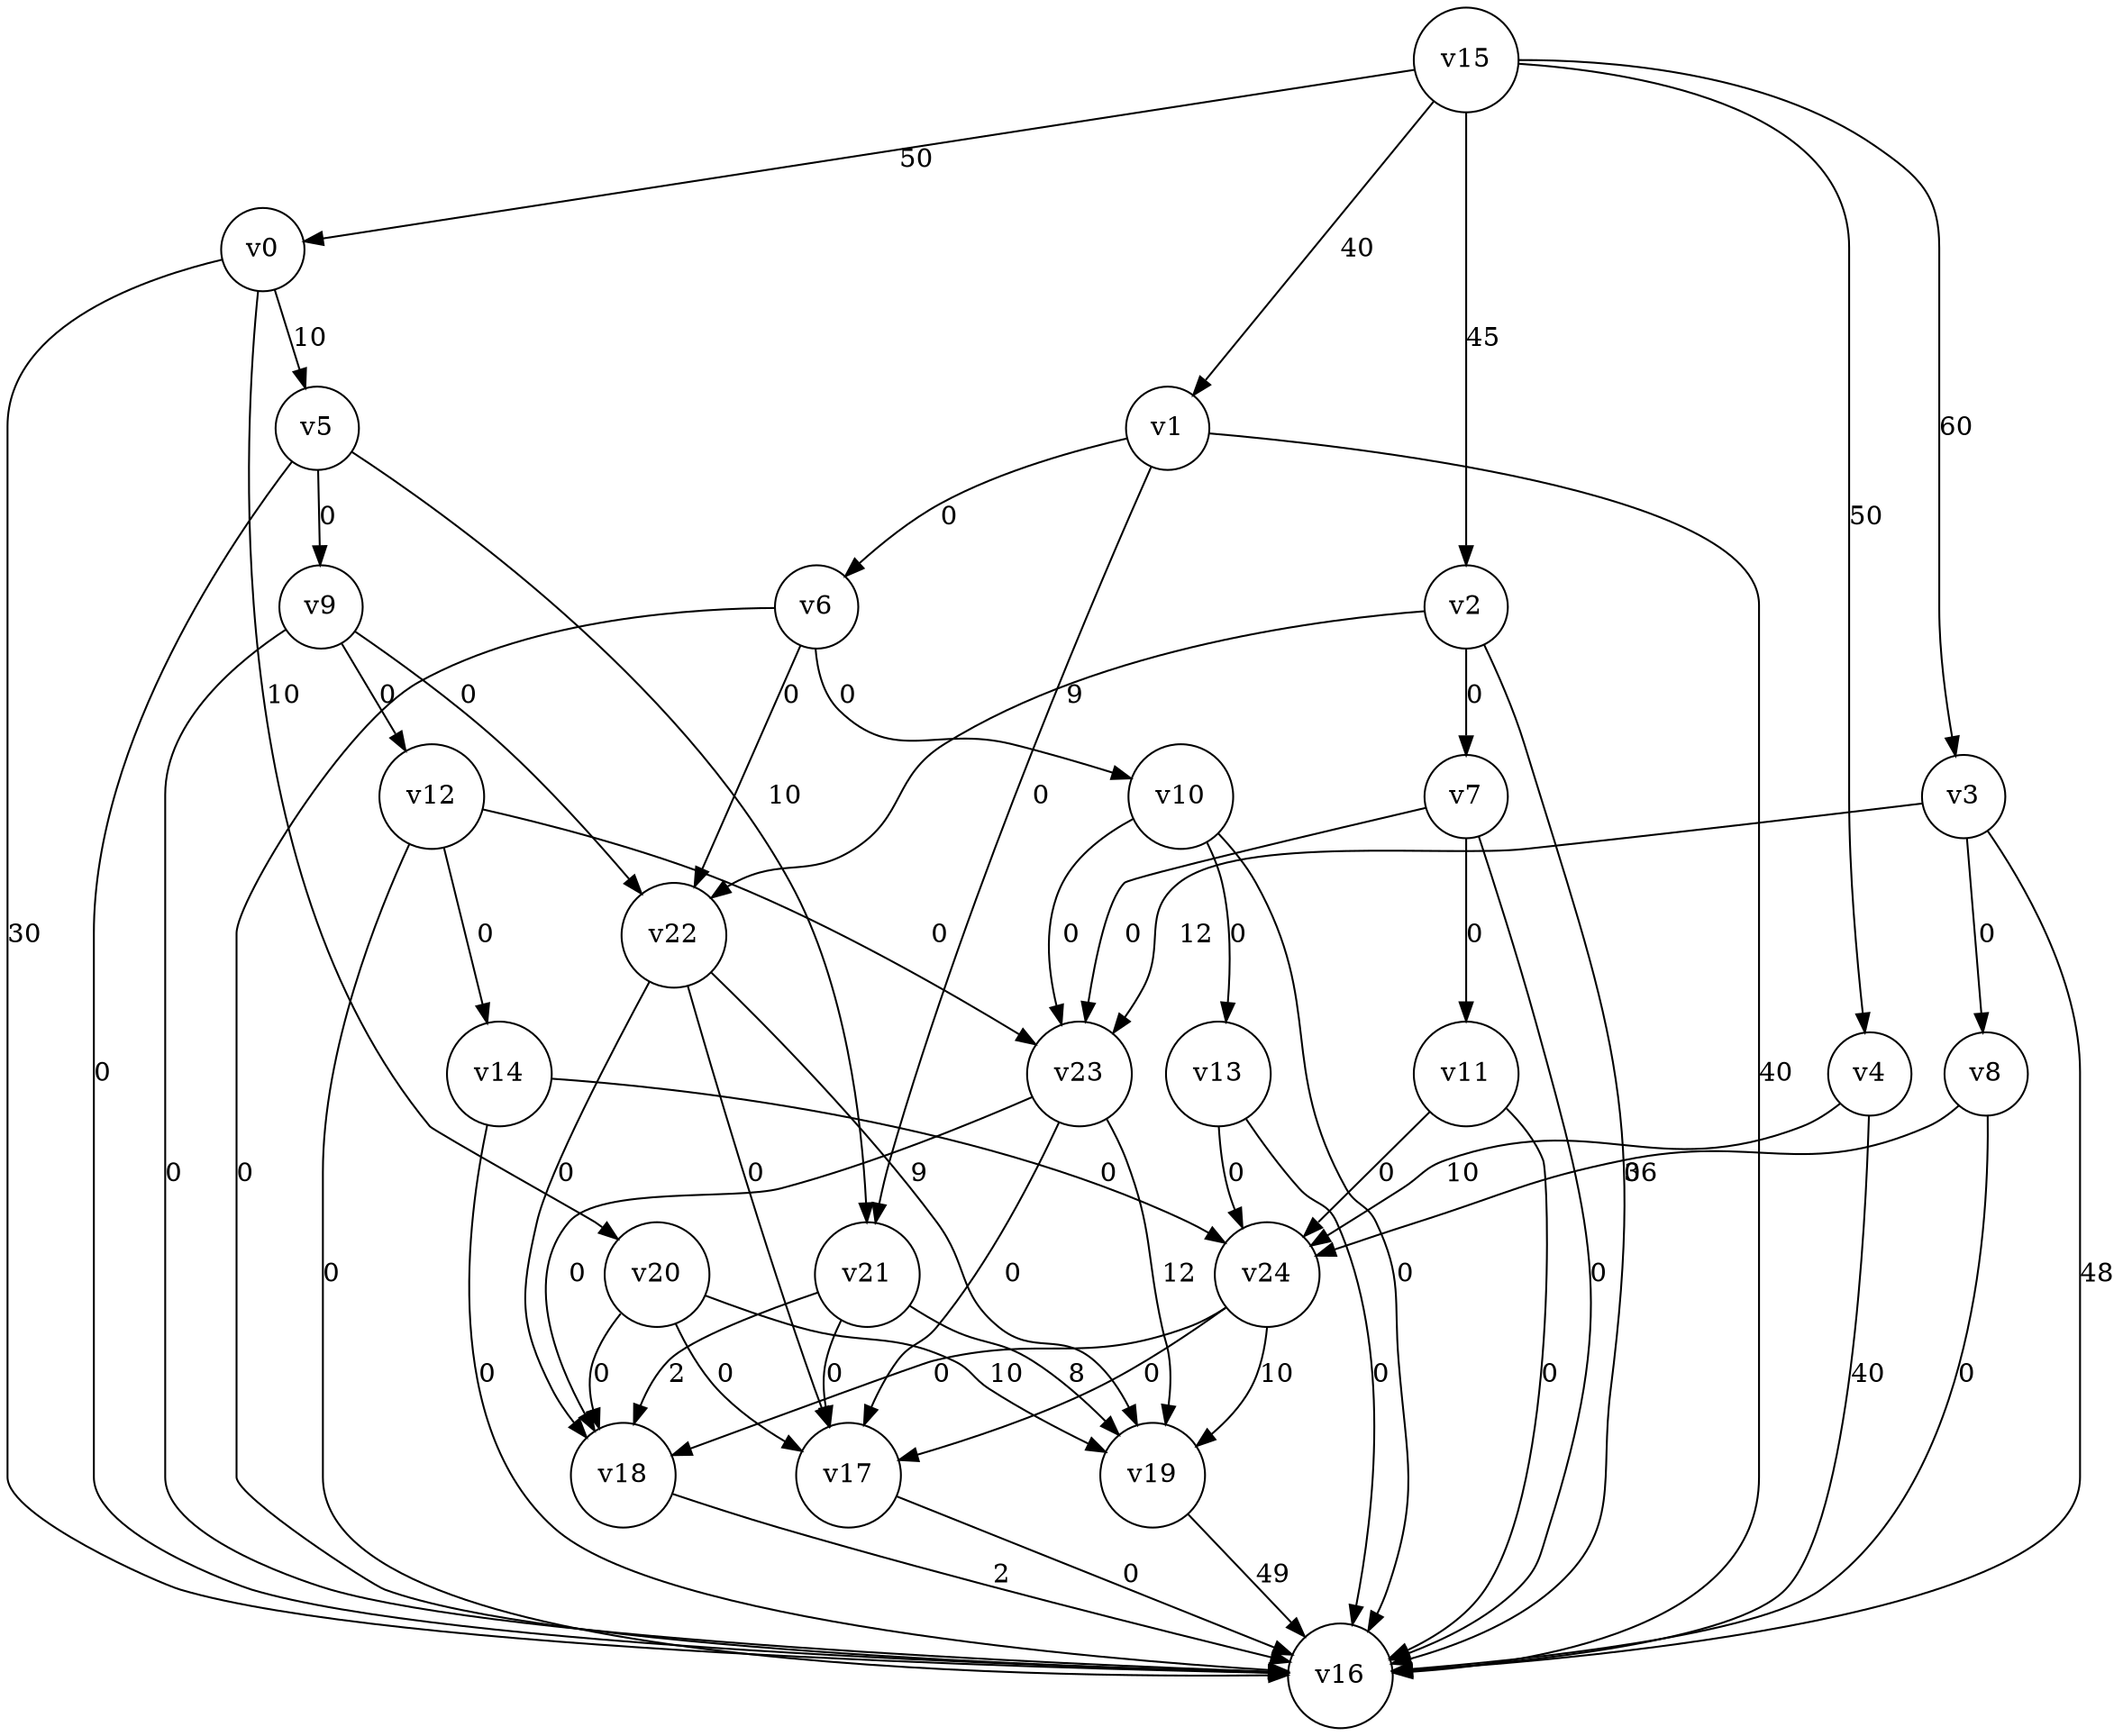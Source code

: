 digraph
{
	node [shape=circle, label="v0"] 0;
	node [shape=circle, label="v1"] 1;
	node [shape=circle, label="v2"] 2;
	node [shape=circle, label="v3"] 3;
	node [shape=circle, label="v4"] 4;
	node [shape=circle, label="v5"] 5;
	node [shape=circle, label="v6"] 6;
	node [shape=circle, label="v7"] 7;
	node [shape=circle, label="v8"] 8;
	node [shape=circle, label="v9"] 9;
	node [shape=circle, label="v10"] 10;
	node [shape=circle, label="v11"] 11;
	node [shape=circle, label="v12"] 12;
	node [shape=circle, label="v13"] 13;
	node [shape=circle, label="v14"] 14;
	node [shape=circle, label="v15"] 15;
	node [shape=circle, label="v16"] 16;
	node [shape=circle, label="v17"] 17;
	node [shape=circle, label="v18"] 18;
	node [shape=circle, label="v19"] 19;
	node [shape=circle, label="v20"] 20;
	node [shape=circle, label="v21"] 21;
	node [shape=circle, label="v22"] 22;
	node [shape=circle, label="v23"] 23;
	node [shape=circle, label="v24"] 24;
	0 -> 5 [label="10"]
	0 -> 16 [label="30"]
	0 -> 20 [label="10"]
	1 -> 6 [label="0"]
	1 -> 16 [label="40"]
	1 -> 21 [label="0"]
	2 -> 7 [label="0"]
	2 -> 16 [label="36"]
	2 -> 22 [label="9"]
	3 -> 8 [label="0"]
	3 -> 16 [label="48"]
	3 -> 23 [label="12"]
	4 -> 16 [label="40"]
	4 -> 24 [label="10"]
	5 -> 9 [label="0"]
	5 -> 16 [label="0"]
	5 -> 21 [label="10"]
	6 -> 10 [label="0"]
	6 -> 16 [label="0"]
	6 -> 22 [label="0"]
	7 -> 11 [label="0"]
	7 -> 16 [label="0"]
	7 -> 23 [label="0"]
	8 -> 16 [label="0"]
	8 -> 24 [label="0"]
	9 -> 12 [label="0"]
	9 -> 16 [label="0"]
	9 -> 22 [label="0"]
	10 -> 13 [label="0"]
	10 -> 16 [label="0"]
	10 -> 23 [label="0"]
	11 -> 16 [label="0"]
	11 -> 24 [label="0"]
	12 -> 14 [label="0"]
	12 -> 16 [label="0"]
	12 -> 23 [label="0"]
	13 -> 16 [label="0"]
	13 -> 24 [label="0"]
	14 -> 16 [label="0"]
	14 -> 24 [label="0"]
	15 -> 0 [label="50"]
	15 -> 1 [label="40"]
	15 -> 2 [label="45"]
	15 -> 3 [label="60"]
	15 -> 4 [label="50"]
	17 -> 16 [label="0"]
	18 -> 16 [label="2"]
	19 -> 16 [label="49"]
	20 -> 17 [label="0"]
	20 -> 18 [label="0"]
	20 -> 19 [label="10"]
	21 -> 17 [label="0"]
	21 -> 18 [label="2"]
	21 -> 19 [label="8"]
	22 -> 17 [label="0"]
	22 -> 18 [label="0"]
	22 -> 19 [label="9"]
	23 -> 17 [label="0"]
	23 -> 18 [label="0"]
	23 -> 19 [label="12"]
	24 -> 17 [label="0"]
	24 -> 18 [label="0"]
	24 -> 19 [label="10"]
}
